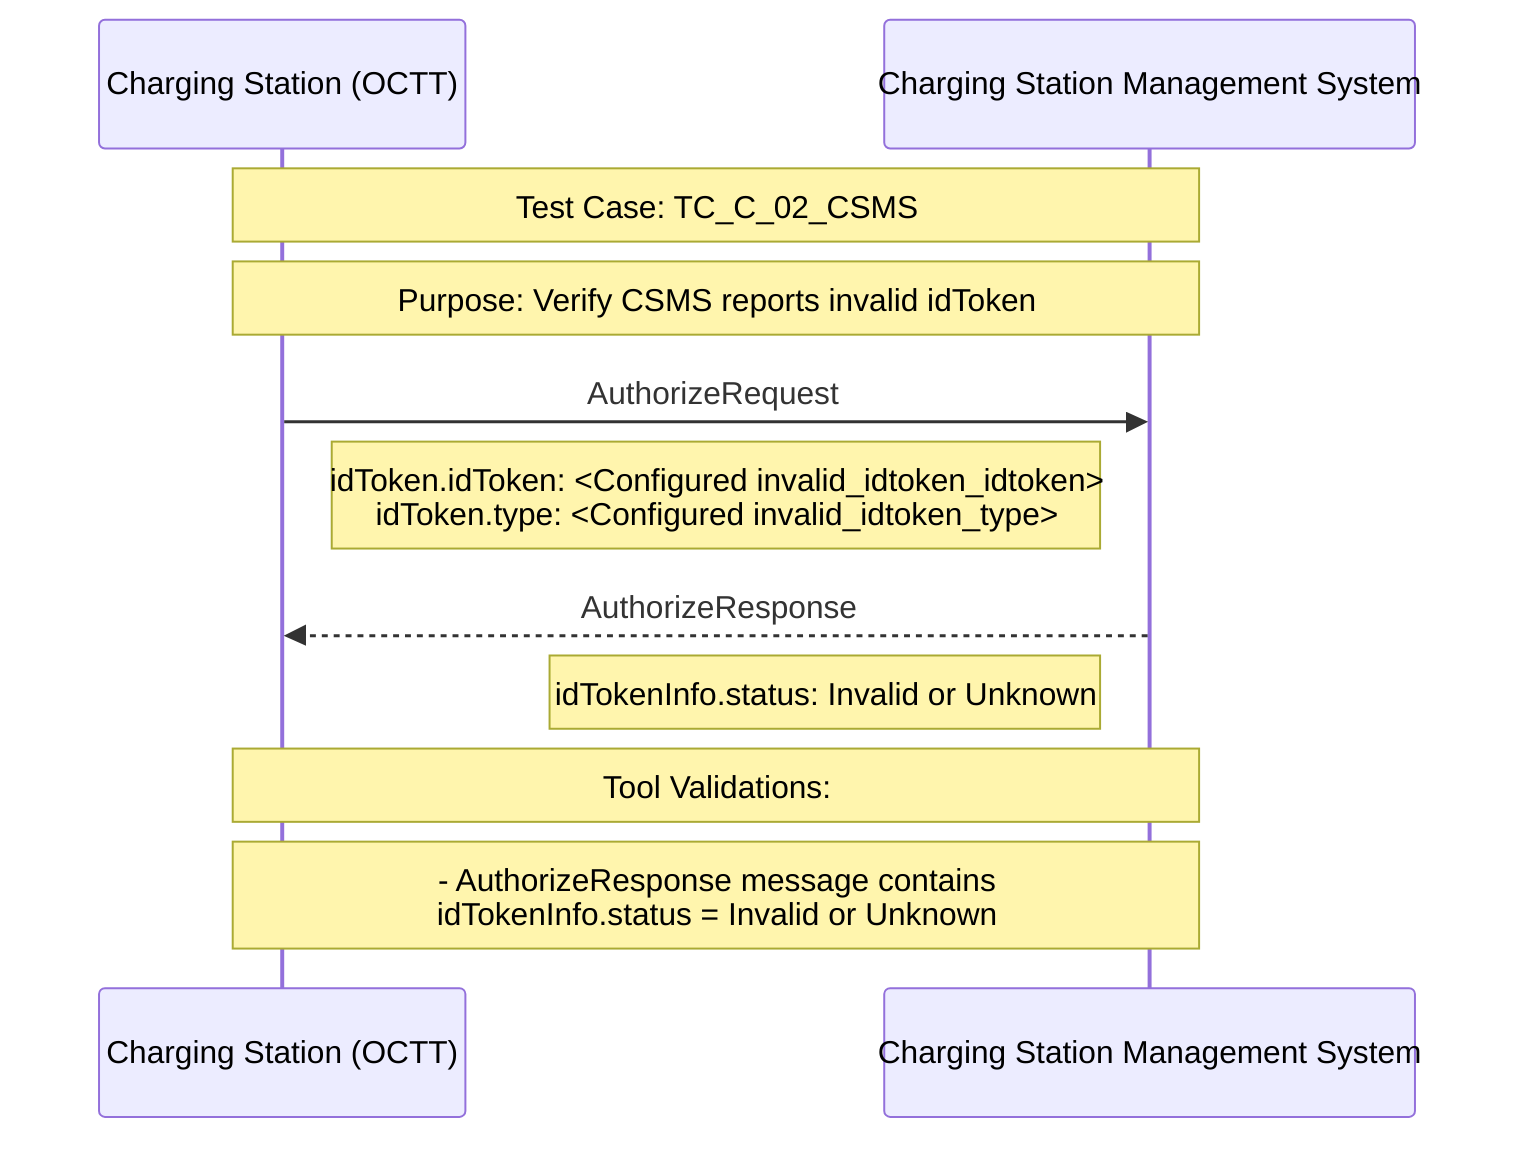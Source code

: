 sequenceDiagram
    participant CS as Charging Station (OCTT)
    participant CSMS as Charging Station Management System
    
    Note over CS,CSMS: Test Case: TC_C_02_CSMS
    Note over CS,CSMS: Purpose: Verify CSMS reports invalid idToken
    
    CS->>CSMS: AuthorizeRequest
    Note right of CS: idToken.idToken: <Configured invalid_idtoken_idtoken><br>idToken.type: <Configured invalid_idtoken_type>
    
    CSMS-->>CS: AuthorizeResponse
    Note left of CSMS: idTokenInfo.status: Invalid or Unknown
    
    Note over CS,CSMS: Tool Validations:
    Note over CS,CSMS: - AuthorizeResponse message contains<br>idTokenInfo.status = Invalid or Unknown